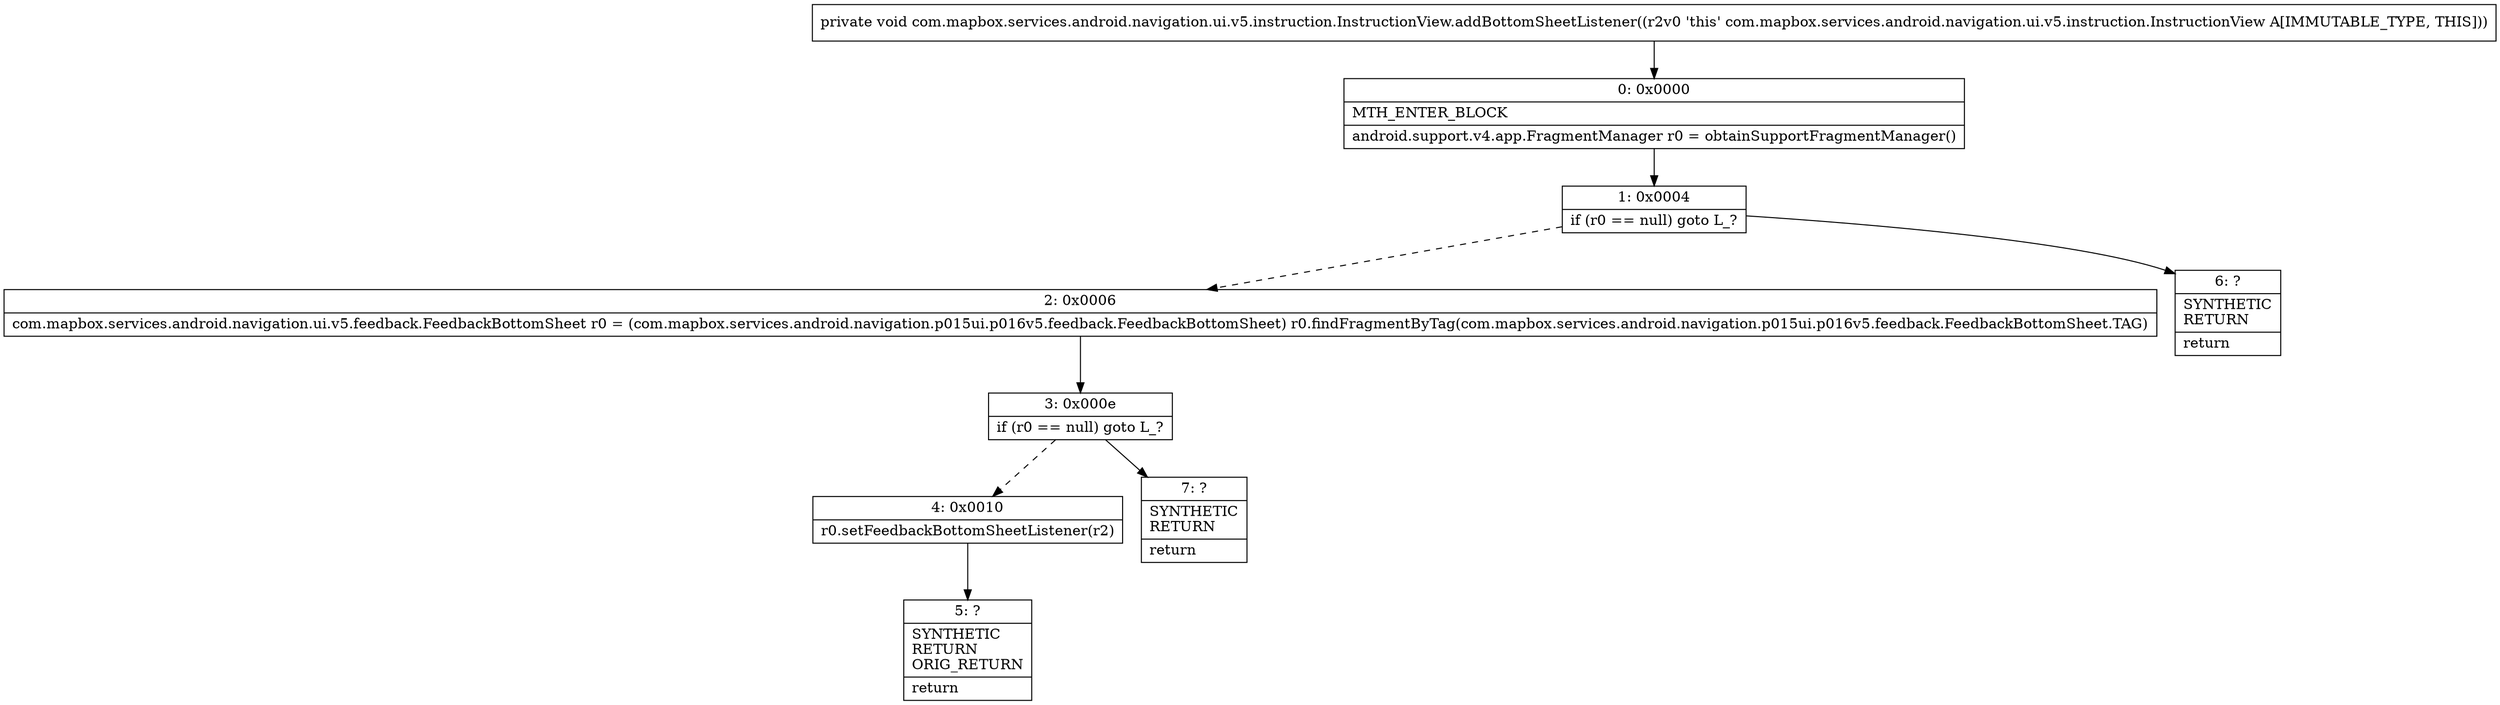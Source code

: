 digraph "CFG forcom.mapbox.services.android.navigation.ui.v5.instruction.InstructionView.addBottomSheetListener()V" {
Node_0 [shape=record,label="{0\:\ 0x0000|MTH_ENTER_BLOCK\l|android.support.v4.app.FragmentManager r0 = obtainSupportFragmentManager()\l}"];
Node_1 [shape=record,label="{1\:\ 0x0004|if (r0 == null) goto L_?\l}"];
Node_2 [shape=record,label="{2\:\ 0x0006|com.mapbox.services.android.navigation.ui.v5.feedback.FeedbackBottomSheet r0 = (com.mapbox.services.android.navigation.p015ui.p016v5.feedback.FeedbackBottomSheet) r0.findFragmentByTag(com.mapbox.services.android.navigation.p015ui.p016v5.feedback.FeedbackBottomSheet.TAG)\l}"];
Node_3 [shape=record,label="{3\:\ 0x000e|if (r0 == null) goto L_?\l}"];
Node_4 [shape=record,label="{4\:\ 0x0010|r0.setFeedbackBottomSheetListener(r2)\l}"];
Node_5 [shape=record,label="{5\:\ ?|SYNTHETIC\lRETURN\lORIG_RETURN\l|return\l}"];
Node_6 [shape=record,label="{6\:\ ?|SYNTHETIC\lRETURN\l|return\l}"];
Node_7 [shape=record,label="{7\:\ ?|SYNTHETIC\lRETURN\l|return\l}"];
MethodNode[shape=record,label="{private void com.mapbox.services.android.navigation.ui.v5.instruction.InstructionView.addBottomSheetListener((r2v0 'this' com.mapbox.services.android.navigation.ui.v5.instruction.InstructionView A[IMMUTABLE_TYPE, THIS])) }"];
MethodNode -> Node_0;
Node_0 -> Node_1;
Node_1 -> Node_2[style=dashed];
Node_1 -> Node_6;
Node_2 -> Node_3;
Node_3 -> Node_4[style=dashed];
Node_3 -> Node_7;
Node_4 -> Node_5;
}

